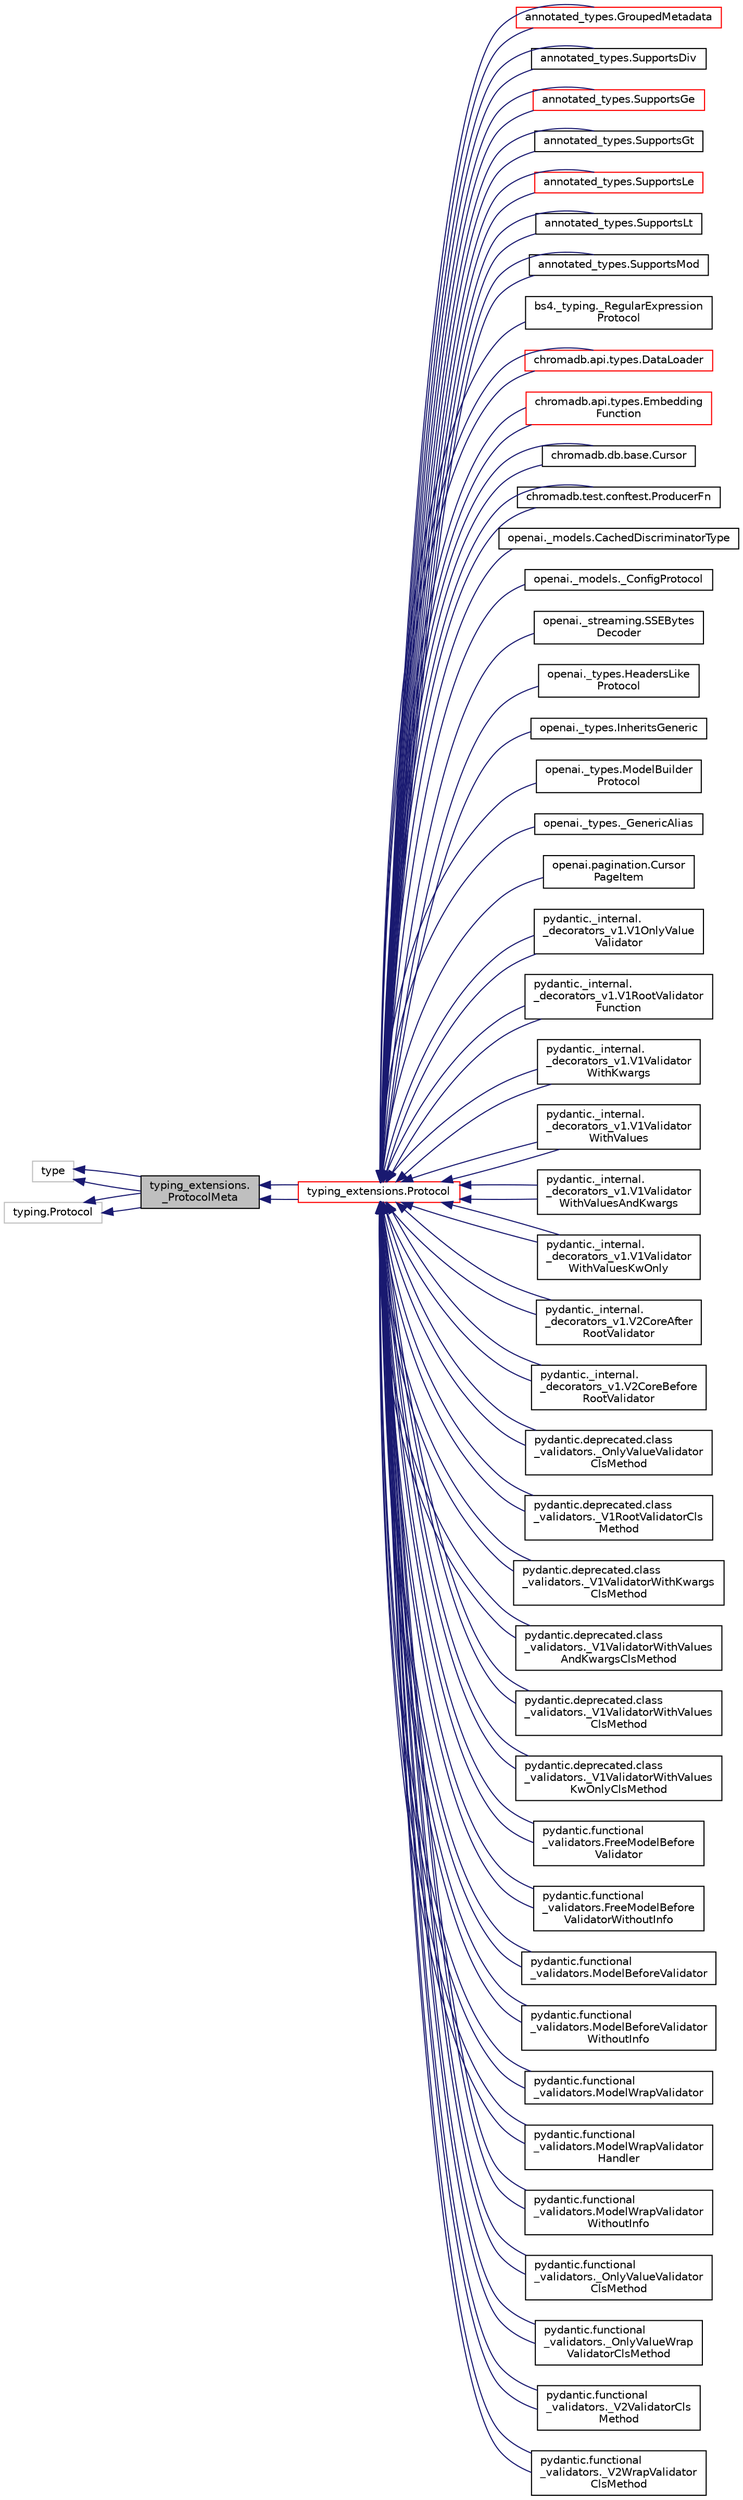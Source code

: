 digraph "typing_extensions._ProtocolMeta"
{
 // LATEX_PDF_SIZE
  edge [fontname="Helvetica",fontsize="10",labelfontname="Helvetica",labelfontsize="10"];
  node [fontname="Helvetica",fontsize="10",shape=record];
  rankdir="LR";
  Node1 [label="typing_extensions.\l_ProtocolMeta",height=0.2,width=0.4,color="black", fillcolor="grey75", style="filled", fontcolor="black",tooltip=" "];
  Node2 -> Node1 [dir="back",color="midnightblue",fontsize="10",style="solid",fontname="Helvetica"];
  Node2 [label="type",height=0.2,width=0.4,color="grey75", fillcolor="white", style="filled",tooltip=" "];
  Node3 -> Node1 [dir="back",color="midnightblue",fontsize="10",style="solid",fontname="Helvetica"];
  Node3 [label="typing.Protocol",height=0.2,width=0.4,color="grey75", fillcolor="white", style="filled",tooltip=" "];
  Node2 -> Node1 [dir="back",color="midnightblue",fontsize="10",style="solid",fontname="Helvetica"];
  Node3 -> Node1 [dir="back",color="midnightblue",fontsize="10",style="solid",fontname="Helvetica"];
  Node1 -> Node4 [dir="back",color="midnightblue",fontsize="10",style="solid",fontname="Helvetica"];
  Node4 [label="typing_extensions.Protocol",height=0.2,width=0.4,color="red", fillcolor="white", style="filled",URL="$classtyping__extensions_1_1Protocol.html",tooltip=" "];
  Node4 -> Node5 [dir="back",color="midnightblue",fontsize="10",style="solid",fontname="Helvetica"];
  Node5 [label="annotated_types.GroupedMetadata",height=0.2,width=0.4,color="red", fillcolor="white", style="filled",URL="$classannotated__types_1_1GroupedMetadata.html",tooltip=" "];
  Node4 -> Node5 [dir="back",color="midnightblue",fontsize="10",style="solid",fontname="Helvetica"];
  Node4 -> Node9 [dir="back",color="midnightblue",fontsize="10",style="solid",fontname="Helvetica"];
  Node9 [label="annotated_types.SupportsDiv",height=0.2,width=0.4,color="black", fillcolor="white", style="filled",URL="$classannotated__types_1_1SupportsDiv.html",tooltip=" "];
  Node4 -> Node9 [dir="back",color="midnightblue",fontsize="10",style="solid",fontname="Helvetica"];
  Node4 -> Node10 [dir="back",color="midnightblue",fontsize="10",style="solid",fontname="Helvetica"];
  Node10 [label="annotated_types.SupportsGe",height=0.2,width=0.4,color="red", fillcolor="white", style="filled",URL="$classannotated__types_1_1SupportsGe.html",tooltip=" "];
  Node4 -> Node10 [dir="back",color="midnightblue",fontsize="10",style="solid",fontname="Helvetica"];
  Node4 -> Node12 [dir="back",color="midnightblue",fontsize="10",style="solid",fontname="Helvetica"];
  Node12 [label="annotated_types.SupportsGt",height=0.2,width=0.4,color="black", fillcolor="white", style="filled",URL="$classannotated__types_1_1SupportsGt.html",tooltip=" "];
  Node4 -> Node12 [dir="back",color="midnightblue",fontsize="10",style="solid",fontname="Helvetica"];
  Node4 -> Node13 [dir="back",color="midnightblue",fontsize="10",style="solid",fontname="Helvetica"];
  Node13 [label="annotated_types.SupportsLe",height=0.2,width=0.4,color="red", fillcolor="white", style="filled",URL="$classannotated__types_1_1SupportsLe.html",tooltip=" "];
  Node4 -> Node13 [dir="back",color="midnightblue",fontsize="10",style="solid",fontname="Helvetica"];
  Node4 -> Node14 [dir="back",color="midnightblue",fontsize="10",style="solid",fontname="Helvetica"];
  Node14 [label="annotated_types.SupportsLt",height=0.2,width=0.4,color="black", fillcolor="white", style="filled",URL="$classannotated__types_1_1SupportsLt.html",tooltip=" "];
  Node4 -> Node14 [dir="back",color="midnightblue",fontsize="10",style="solid",fontname="Helvetica"];
  Node4 -> Node15 [dir="back",color="midnightblue",fontsize="10",style="solid",fontname="Helvetica"];
  Node15 [label="annotated_types.SupportsMod",height=0.2,width=0.4,color="black", fillcolor="white", style="filled",URL="$classannotated__types_1_1SupportsMod.html",tooltip=" "];
  Node4 -> Node15 [dir="back",color="midnightblue",fontsize="10",style="solid",fontname="Helvetica"];
  Node4 -> Node16 [dir="back",color="midnightblue",fontsize="10",style="solid",fontname="Helvetica"];
  Node16 [label="bs4._typing._RegularExpression\lProtocol",height=0.2,width=0.4,color="black", fillcolor="white", style="filled",URL="$classbs4_1_1__typing_1_1__RegularExpressionProtocol.html",tooltip=" "];
  Node4 -> Node17 [dir="back",color="midnightblue",fontsize="10",style="solid",fontname="Helvetica"];
  Node17 [label="chromadb.api.types.DataLoader",height=0.2,width=0.4,color="red", fillcolor="white", style="filled",URL="$classchromadb_1_1api_1_1types_1_1DataLoader.html",tooltip=" "];
  Node4 -> Node17 [dir="back",color="midnightblue",fontsize="10",style="solid",fontname="Helvetica"];
  Node4 -> Node21 [dir="back",color="midnightblue",fontsize="10",style="solid",fontname="Helvetica"];
  Node21 [label="chromadb.api.types.Embedding\lFunction",height=0.2,width=0.4,color="red", fillcolor="white", style="filled",URL="$classchromadb_1_1api_1_1types_1_1EmbeddingFunction.html",tooltip=" "];
  Node4 -> Node21 [dir="back",color="midnightblue",fontsize="10",style="solid",fontname="Helvetica"];
  Node4 -> Node41 [dir="back",color="midnightblue",fontsize="10",style="solid",fontname="Helvetica"];
  Node41 [label="chromadb.db.base.Cursor",height=0.2,width=0.4,color="black", fillcolor="white", style="filled",URL="$classchromadb_1_1db_1_1base_1_1Cursor.html",tooltip=" "];
  Node4 -> Node41 [dir="back",color="midnightblue",fontsize="10",style="solid",fontname="Helvetica"];
  Node4 -> Node42 [dir="back",color="midnightblue",fontsize="10",style="solid",fontname="Helvetica"];
  Node42 [label="chromadb.test.conftest.ProducerFn",height=0.2,width=0.4,color="black", fillcolor="white", style="filled",URL="$classchromadb_1_1test_1_1conftest_1_1ProducerFn.html",tooltip=" "];
  Node4 -> Node42 [dir="back",color="midnightblue",fontsize="10",style="solid",fontname="Helvetica"];
  Node4 -> Node43 [dir="back",color="midnightblue",fontsize="10",style="solid",fontname="Helvetica"];
  Node43 [label="openai._models.CachedDiscriminatorType",height=0.2,width=0.4,color="black", fillcolor="white", style="filled",URL="$classopenai_1_1__models_1_1CachedDiscriminatorType.html",tooltip=" "];
  Node4 -> Node44 [dir="back",color="midnightblue",fontsize="10",style="solid",fontname="Helvetica"];
  Node44 [label="openai._models._ConfigProtocol",height=0.2,width=0.4,color="black", fillcolor="white", style="filled",URL="$classopenai_1_1__models_1_1__ConfigProtocol.html",tooltip=" "];
  Node4 -> Node45 [dir="back",color="midnightblue",fontsize="10",style="solid",fontname="Helvetica"];
  Node45 [label="openai._streaming.SSEBytes\lDecoder",height=0.2,width=0.4,color="black", fillcolor="white", style="filled",URL="$classopenai_1_1__streaming_1_1SSEBytesDecoder.html",tooltip=" "];
  Node4 -> Node46 [dir="back",color="midnightblue",fontsize="10",style="solid",fontname="Helvetica"];
  Node46 [label="openai._types.HeadersLike\lProtocol",height=0.2,width=0.4,color="black", fillcolor="white", style="filled",URL="$classopenai_1_1__types_1_1HeadersLikeProtocol.html",tooltip=" "];
  Node4 -> Node47 [dir="back",color="midnightblue",fontsize="10",style="solid",fontname="Helvetica"];
  Node47 [label="openai._types.InheritsGeneric",height=0.2,width=0.4,color="black", fillcolor="white", style="filled",URL="$classopenai_1_1__types_1_1InheritsGeneric.html",tooltip=" "];
  Node4 -> Node48 [dir="back",color="midnightblue",fontsize="10",style="solid",fontname="Helvetica"];
  Node48 [label="openai._types.ModelBuilder\lProtocol",height=0.2,width=0.4,color="black", fillcolor="white", style="filled",URL="$classopenai_1_1__types_1_1ModelBuilderProtocol.html",tooltip=" "];
  Node4 -> Node49 [dir="back",color="midnightblue",fontsize="10",style="solid",fontname="Helvetica"];
  Node49 [label="openai._types._GenericAlias",height=0.2,width=0.4,color="black", fillcolor="white", style="filled",URL="$classopenai_1_1__types_1_1__GenericAlias.html",tooltip=" "];
  Node4 -> Node50 [dir="back",color="midnightblue",fontsize="10",style="solid",fontname="Helvetica"];
  Node50 [label="openai.pagination.Cursor\lPageItem",height=0.2,width=0.4,color="black", fillcolor="white", style="filled",URL="$classopenai_1_1pagination_1_1CursorPageItem.html",tooltip=" "];
  Node4 -> Node51 [dir="back",color="midnightblue",fontsize="10",style="solid",fontname="Helvetica"];
  Node51 [label="pydantic._internal.\l_decorators_v1.V1OnlyValue\lValidator",height=0.2,width=0.4,color="black", fillcolor="white", style="filled",URL="$classpydantic_1_1__internal_1_1__decorators__v1_1_1V1OnlyValueValidator.html",tooltip=" "];
  Node4 -> Node51 [dir="back",color="midnightblue",fontsize="10",style="solid",fontname="Helvetica"];
  Node4 -> Node52 [dir="back",color="midnightblue",fontsize="10",style="solid",fontname="Helvetica"];
  Node52 [label="pydantic._internal.\l_decorators_v1.V1RootValidator\lFunction",height=0.2,width=0.4,color="black", fillcolor="white", style="filled",URL="$classpydantic_1_1__internal_1_1__decorators__v1_1_1V1RootValidatorFunction.html",tooltip=" "];
  Node4 -> Node52 [dir="back",color="midnightblue",fontsize="10",style="solid",fontname="Helvetica"];
  Node4 -> Node53 [dir="back",color="midnightblue",fontsize="10",style="solid",fontname="Helvetica"];
  Node53 [label="pydantic._internal.\l_decorators_v1.V1Validator\lWithKwargs",height=0.2,width=0.4,color="black", fillcolor="white", style="filled",URL="$classpydantic_1_1__internal_1_1__decorators__v1_1_1V1ValidatorWithKwargs.html",tooltip=" "];
  Node4 -> Node53 [dir="back",color="midnightblue",fontsize="10",style="solid",fontname="Helvetica"];
  Node4 -> Node54 [dir="back",color="midnightblue",fontsize="10",style="solid",fontname="Helvetica"];
  Node54 [label="pydantic._internal.\l_decorators_v1.V1Validator\lWithValues",height=0.2,width=0.4,color="black", fillcolor="white", style="filled",URL="$classpydantic_1_1__internal_1_1__decorators__v1_1_1V1ValidatorWithValues.html",tooltip=" "];
  Node4 -> Node54 [dir="back",color="midnightblue",fontsize="10",style="solid",fontname="Helvetica"];
  Node4 -> Node55 [dir="back",color="midnightblue",fontsize="10",style="solid",fontname="Helvetica"];
  Node55 [label="pydantic._internal.\l_decorators_v1.V1Validator\lWithValuesAndKwargs",height=0.2,width=0.4,color="black", fillcolor="white", style="filled",URL="$classpydantic_1_1__internal_1_1__decorators__v1_1_1V1ValidatorWithValuesAndKwargs.html",tooltip=" "];
  Node4 -> Node55 [dir="back",color="midnightblue",fontsize="10",style="solid",fontname="Helvetica"];
  Node4 -> Node56 [dir="back",color="midnightblue",fontsize="10",style="solid",fontname="Helvetica"];
  Node56 [label="pydantic._internal.\l_decorators_v1.V1Validator\lWithValuesKwOnly",height=0.2,width=0.4,color="black", fillcolor="white", style="filled",URL="$classpydantic_1_1__internal_1_1__decorators__v1_1_1V1ValidatorWithValuesKwOnly.html",tooltip=" "];
  Node4 -> Node56 [dir="back",color="midnightblue",fontsize="10",style="solid",fontname="Helvetica"];
  Node4 -> Node57 [dir="back",color="midnightblue",fontsize="10",style="solid",fontname="Helvetica"];
  Node57 [label="pydantic._internal.\l_decorators_v1.V2CoreAfter\lRootValidator",height=0.2,width=0.4,color="black", fillcolor="white", style="filled",URL="$classpydantic_1_1__internal_1_1__decorators__v1_1_1V2CoreAfterRootValidator.html",tooltip=" "];
  Node4 -> Node57 [dir="back",color="midnightblue",fontsize="10",style="solid",fontname="Helvetica"];
  Node4 -> Node58 [dir="back",color="midnightblue",fontsize="10",style="solid",fontname="Helvetica"];
  Node58 [label="pydantic._internal.\l_decorators_v1.V2CoreBefore\lRootValidator",height=0.2,width=0.4,color="black", fillcolor="white", style="filled",URL="$classpydantic_1_1__internal_1_1__decorators__v1_1_1V2CoreBeforeRootValidator.html",tooltip=" "];
  Node4 -> Node58 [dir="back",color="midnightblue",fontsize="10",style="solid",fontname="Helvetica"];
  Node4 -> Node59 [dir="back",color="midnightblue",fontsize="10",style="solid",fontname="Helvetica"];
  Node59 [label="pydantic.deprecated.class\l_validators._OnlyValueValidator\lClsMethod",height=0.2,width=0.4,color="black", fillcolor="white", style="filled",URL="$classpydantic_1_1deprecated_1_1class__validators_1_1__OnlyValueValidatorClsMethod.html",tooltip=" "];
  Node4 -> Node59 [dir="back",color="midnightblue",fontsize="10",style="solid",fontname="Helvetica"];
  Node4 -> Node60 [dir="back",color="midnightblue",fontsize="10",style="solid",fontname="Helvetica"];
  Node60 [label="pydantic.deprecated.class\l_validators._V1RootValidatorCls\lMethod",height=0.2,width=0.4,color="black", fillcolor="white", style="filled",URL="$classpydantic_1_1deprecated_1_1class__validators_1_1__V1RootValidatorClsMethod.html",tooltip=" "];
  Node4 -> Node60 [dir="back",color="midnightblue",fontsize="10",style="solid",fontname="Helvetica"];
  Node4 -> Node61 [dir="back",color="midnightblue",fontsize="10",style="solid",fontname="Helvetica"];
  Node61 [label="pydantic.deprecated.class\l_validators._V1ValidatorWithKwargs\lClsMethod",height=0.2,width=0.4,color="black", fillcolor="white", style="filled",URL="$classpydantic_1_1deprecated_1_1class__validators_1_1__V1ValidatorWithKwargsClsMethod.html",tooltip=" "];
  Node4 -> Node61 [dir="back",color="midnightblue",fontsize="10",style="solid",fontname="Helvetica"];
  Node4 -> Node62 [dir="back",color="midnightblue",fontsize="10",style="solid",fontname="Helvetica"];
  Node62 [label="pydantic.deprecated.class\l_validators._V1ValidatorWithValues\lAndKwargsClsMethod",height=0.2,width=0.4,color="black", fillcolor="white", style="filled",URL="$classpydantic_1_1deprecated_1_1class__validators_1_1__V1ValidatorWithValuesAndKwargsClsMethod.html",tooltip=" "];
  Node4 -> Node62 [dir="back",color="midnightblue",fontsize="10",style="solid",fontname="Helvetica"];
  Node4 -> Node63 [dir="back",color="midnightblue",fontsize="10",style="solid",fontname="Helvetica"];
  Node63 [label="pydantic.deprecated.class\l_validators._V1ValidatorWithValues\lClsMethod",height=0.2,width=0.4,color="black", fillcolor="white", style="filled",URL="$classpydantic_1_1deprecated_1_1class__validators_1_1__V1ValidatorWithValuesClsMethod.html",tooltip=" "];
  Node4 -> Node63 [dir="back",color="midnightblue",fontsize="10",style="solid",fontname="Helvetica"];
  Node4 -> Node64 [dir="back",color="midnightblue",fontsize="10",style="solid",fontname="Helvetica"];
  Node64 [label="pydantic.deprecated.class\l_validators._V1ValidatorWithValues\lKwOnlyClsMethod",height=0.2,width=0.4,color="black", fillcolor="white", style="filled",URL="$classpydantic_1_1deprecated_1_1class__validators_1_1__V1ValidatorWithValuesKwOnlyClsMethod.html",tooltip=" "];
  Node4 -> Node64 [dir="back",color="midnightblue",fontsize="10",style="solid",fontname="Helvetica"];
  Node4 -> Node65 [dir="back",color="midnightblue",fontsize="10",style="solid",fontname="Helvetica"];
  Node65 [label="pydantic.functional\l_validators.FreeModelBefore\lValidator",height=0.2,width=0.4,color="black", fillcolor="white", style="filled",URL="$classpydantic_1_1functional__validators_1_1FreeModelBeforeValidator.html",tooltip=" "];
  Node4 -> Node65 [dir="back",color="midnightblue",fontsize="10",style="solid",fontname="Helvetica"];
  Node4 -> Node66 [dir="back",color="midnightblue",fontsize="10",style="solid",fontname="Helvetica"];
  Node66 [label="pydantic.functional\l_validators.FreeModelBefore\lValidatorWithoutInfo",height=0.2,width=0.4,color="black", fillcolor="white", style="filled",URL="$classpydantic_1_1functional__validators_1_1FreeModelBeforeValidatorWithoutInfo.html",tooltip=" "];
  Node4 -> Node66 [dir="back",color="midnightblue",fontsize="10",style="solid",fontname="Helvetica"];
  Node4 -> Node67 [dir="back",color="midnightblue",fontsize="10",style="solid",fontname="Helvetica"];
  Node67 [label="pydantic.functional\l_validators.ModelBeforeValidator",height=0.2,width=0.4,color="black", fillcolor="white", style="filled",URL="$classpydantic_1_1functional__validators_1_1ModelBeforeValidator.html",tooltip=" "];
  Node4 -> Node67 [dir="back",color="midnightblue",fontsize="10",style="solid",fontname="Helvetica"];
  Node4 -> Node68 [dir="back",color="midnightblue",fontsize="10",style="solid",fontname="Helvetica"];
  Node68 [label="pydantic.functional\l_validators.ModelBeforeValidator\lWithoutInfo",height=0.2,width=0.4,color="black", fillcolor="white", style="filled",URL="$classpydantic_1_1functional__validators_1_1ModelBeforeValidatorWithoutInfo.html",tooltip=" "];
  Node4 -> Node68 [dir="back",color="midnightblue",fontsize="10",style="solid",fontname="Helvetica"];
  Node4 -> Node69 [dir="back",color="midnightblue",fontsize="10",style="solid",fontname="Helvetica"];
  Node69 [label="pydantic.functional\l_validators.ModelWrapValidator",height=0.2,width=0.4,color="black", fillcolor="white", style="filled",URL="$classpydantic_1_1functional__validators_1_1ModelWrapValidator.html",tooltip=" "];
  Node4 -> Node69 [dir="back",color="midnightblue",fontsize="10",style="solid",fontname="Helvetica"];
  Node4 -> Node70 [dir="back",color="midnightblue",fontsize="10",style="solid",fontname="Helvetica"];
  Node70 [label="pydantic.functional\l_validators.ModelWrapValidator\lHandler",height=0.2,width=0.4,color="black", fillcolor="white", style="filled",URL="$classpydantic_1_1functional__validators_1_1ModelWrapValidatorHandler.html",tooltip=" "];
  Node4 -> Node70 [dir="back",color="midnightblue",fontsize="10",style="solid",fontname="Helvetica"];
  Node4 -> Node71 [dir="back",color="midnightblue",fontsize="10",style="solid",fontname="Helvetica"];
  Node71 [label="pydantic.functional\l_validators.ModelWrapValidator\lWithoutInfo",height=0.2,width=0.4,color="black", fillcolor="white", style="filled",URL="$classpydantic_1_1functional__validators_1_1ModelWrapValidatorWithoutInfo.html",tooltip=" "];
  Node4 -> Node71 [dir="back",color="midnightblue",fontsize="10",style="solid",fontname="Helvetica"];
  Node4 -> Node72 [dir="back",color="midnightblue",fontsize="10",style="solid",fontname="Helvetica"];
  Node72 [label="pydantic.functional\l_validators._OnlyValueValidator\lClsMethod",height=0.2,width=0.4,color="black", fillcolor="white", style="filled",URL="$classpydantic_1_1functional__validators_1_1__OnlyValueValidatorClsMethod.html",tooltip=" "];
  Node4 -> Node72 [dir="back",color="midnightblue",fontsize="10",style="solid",fontname="Helvetica"];
  Node4 -> Node73 [dir="back",color="midnightblue",fontsize="10",style="solid",fontname="Helvetica"];
  Node73 [label="pydantic.functional\l_validators._OnlyValueWrap\lValidatorClsMethod",height=0.2,width=0.4,color="black", fillcolor="white", style="filled",URL="$classpydantic_1_1functional__validators_1_1__OnlyValueWrapValidatorClsMethod.html",tooltip=" "];
  Node4 -> Node73 [dir="back",color="midnightblue",fontsize="10",style="solid",fontname="Helvetica"];
  Node4 -> Node74 [dir="back",color="midnightblue",fontsize="10",style="solid",fontname="Helvetica"];
  Node74 [label="pydantic.functional\l_validators._V2ValidatorCls\lMethod",height=0.2,width=0.4,color="black", fillcolor="white", style="filled",URL="$classpydantic_1_1functional__validators_1_1__V2ValidatorClsMethod.html",tooltip=" "];
  Node4 -> Node74 [dir="back",color="midnightblue",fontsize="10",style="solid",fontname="Helvetica"];
  Node4 -> Node75 [dir="back",color="midnightblue",fontsize="10",style="solid",fontname="Helvetica"];
  Node75 [label="pydantic.functional\l_validators._V2WrapValidator\lClsMethod",height=0.2,width=0.4,color="black", fillcolor="white", style="filled",URL="$classpydantic_1_1functional__validators_1_1__V2WrapValidatorClsMethod.html",tooltip=" "];
  Node4 -> Node75 [dir="back",color="midnightblue",fontsize="10",style="solid",fontname="Helvetica"];
  Node1 -> Node4 [dir="back",color="midnightblue",fontsize="10",style="solid",fontname="Helvetica"];
}
